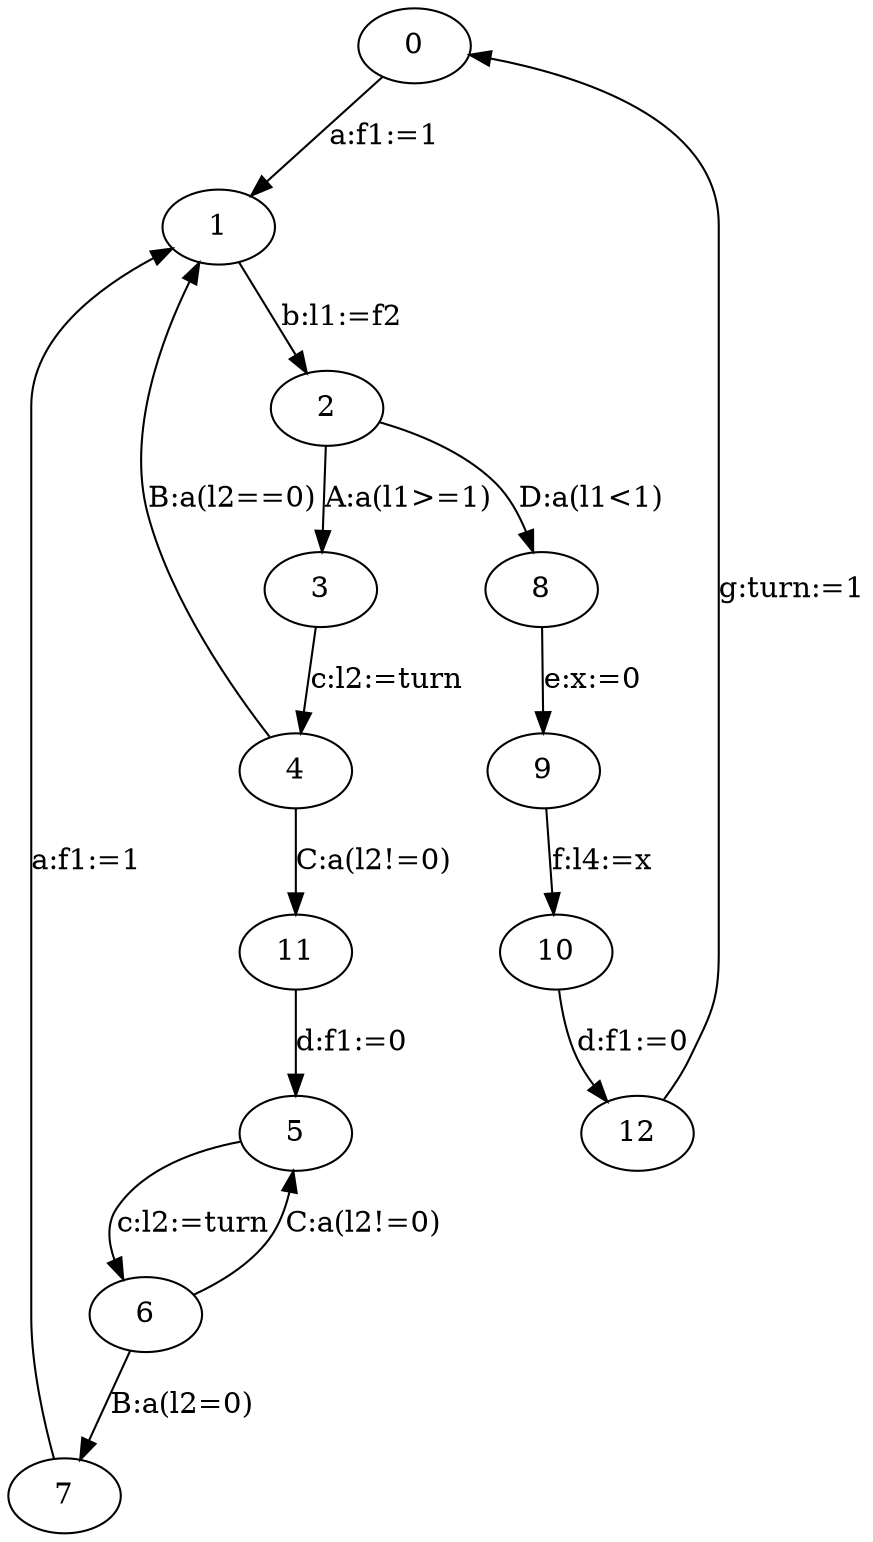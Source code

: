 digraph "unnamed" {
"0" [
fixedsize="false"
label="0"
regular="false"
];
"1" [
fixedsize="false"
label="1"
regular="false"
];
"2" [
fixedsize="false"
label="2"
regular="false"
];
"3" [
fixedsize="false"
label="3"
regular="false"
];
"4" [
fixedsize="false"
label="4"
regular="false"
];
"5" [
fixedsize="false"
label="5"
regular="false"
];
"6" [
fixedsize="false"
label="6"
regular="false"
];
"7" [
fixedsize="false"
label="7"
regular="false"
];
"0" -> "1" [
constraint="true"
decorate="false"
label="a:f1:=1"
labelfloat="false"
];
"1" -> "2" [
constraint="true"
decorate="false"
label="b:l1:=f2"
labelfloat="false"
];
"2" -> "3" [
constraint="true"
decorate="false"
label="A:a(l1>=1)"
labelfloat="false"
];
"3" -> "4" [
constraint="true"
decorate="false"
label="c:l2:=turn"
labelfloat="false"
];
"4" -> "1" [
constraint="true"
decorate="false"
label="B:a(l2==0)"
labelfloat="false"
];
"5" -> "6" [
constraint="true"
decorate="false"
label="c:l2:=turn"
labelfloat="false"
];
"6" -> "5" [
constraint="true"
decorate="false"
label="C:a(l2!=0)"
labelfloat="false"
];
"6" -> "7" [
constraint="true"
decorate="false"
label="B:a(l2=0)"
labelfloat="false"
];
"7" -> "1" [
constraint="true"
decorate="false"
label="a:f1:=1"
labelfloat="false"
];
"8" [
fixedsize="false"
label="8"
regular="false"
];
"9" [
fixedsize="false"
label="9"
regular="false"
];
"10" [
fixedsize="false"
label="10"
regular="false"
];
"2" -> "8" [
constraint="true"
decorate="false"
label="D:a(l1<1)"
labelfloat="false"
];
"8" -> "9" [
constraint="true"
decorate="false"
label="e:x:=0"
labelfloat="false"
];
"9" -> "10" [
constraint="true"
decorate="false"
label="f:l4:=x"
labelfloat="false"
];
"11" [
fixedsize="false"
label="11"
regular="false"
];
"4" -> "11" [
constraint="true"
decorate="false"
label="C:a(l2!=0)"
labelfloat="false"
];
"11" -> "5" [
constraint="true"
decorate="false"
label="d:f1:=0"
labelfloat="false"
];
"12" [
fixedsize="false"
label="12"
regular="false"
];
"10" -> "12" [
constraint="true"
decorate="false"
label="d:f1:=0"
labelfloat="false"
];
"12" -> "0" [
constraint="true"
decorate="false"
label="g:turn:=1"
labelfloat="false"
];
}
